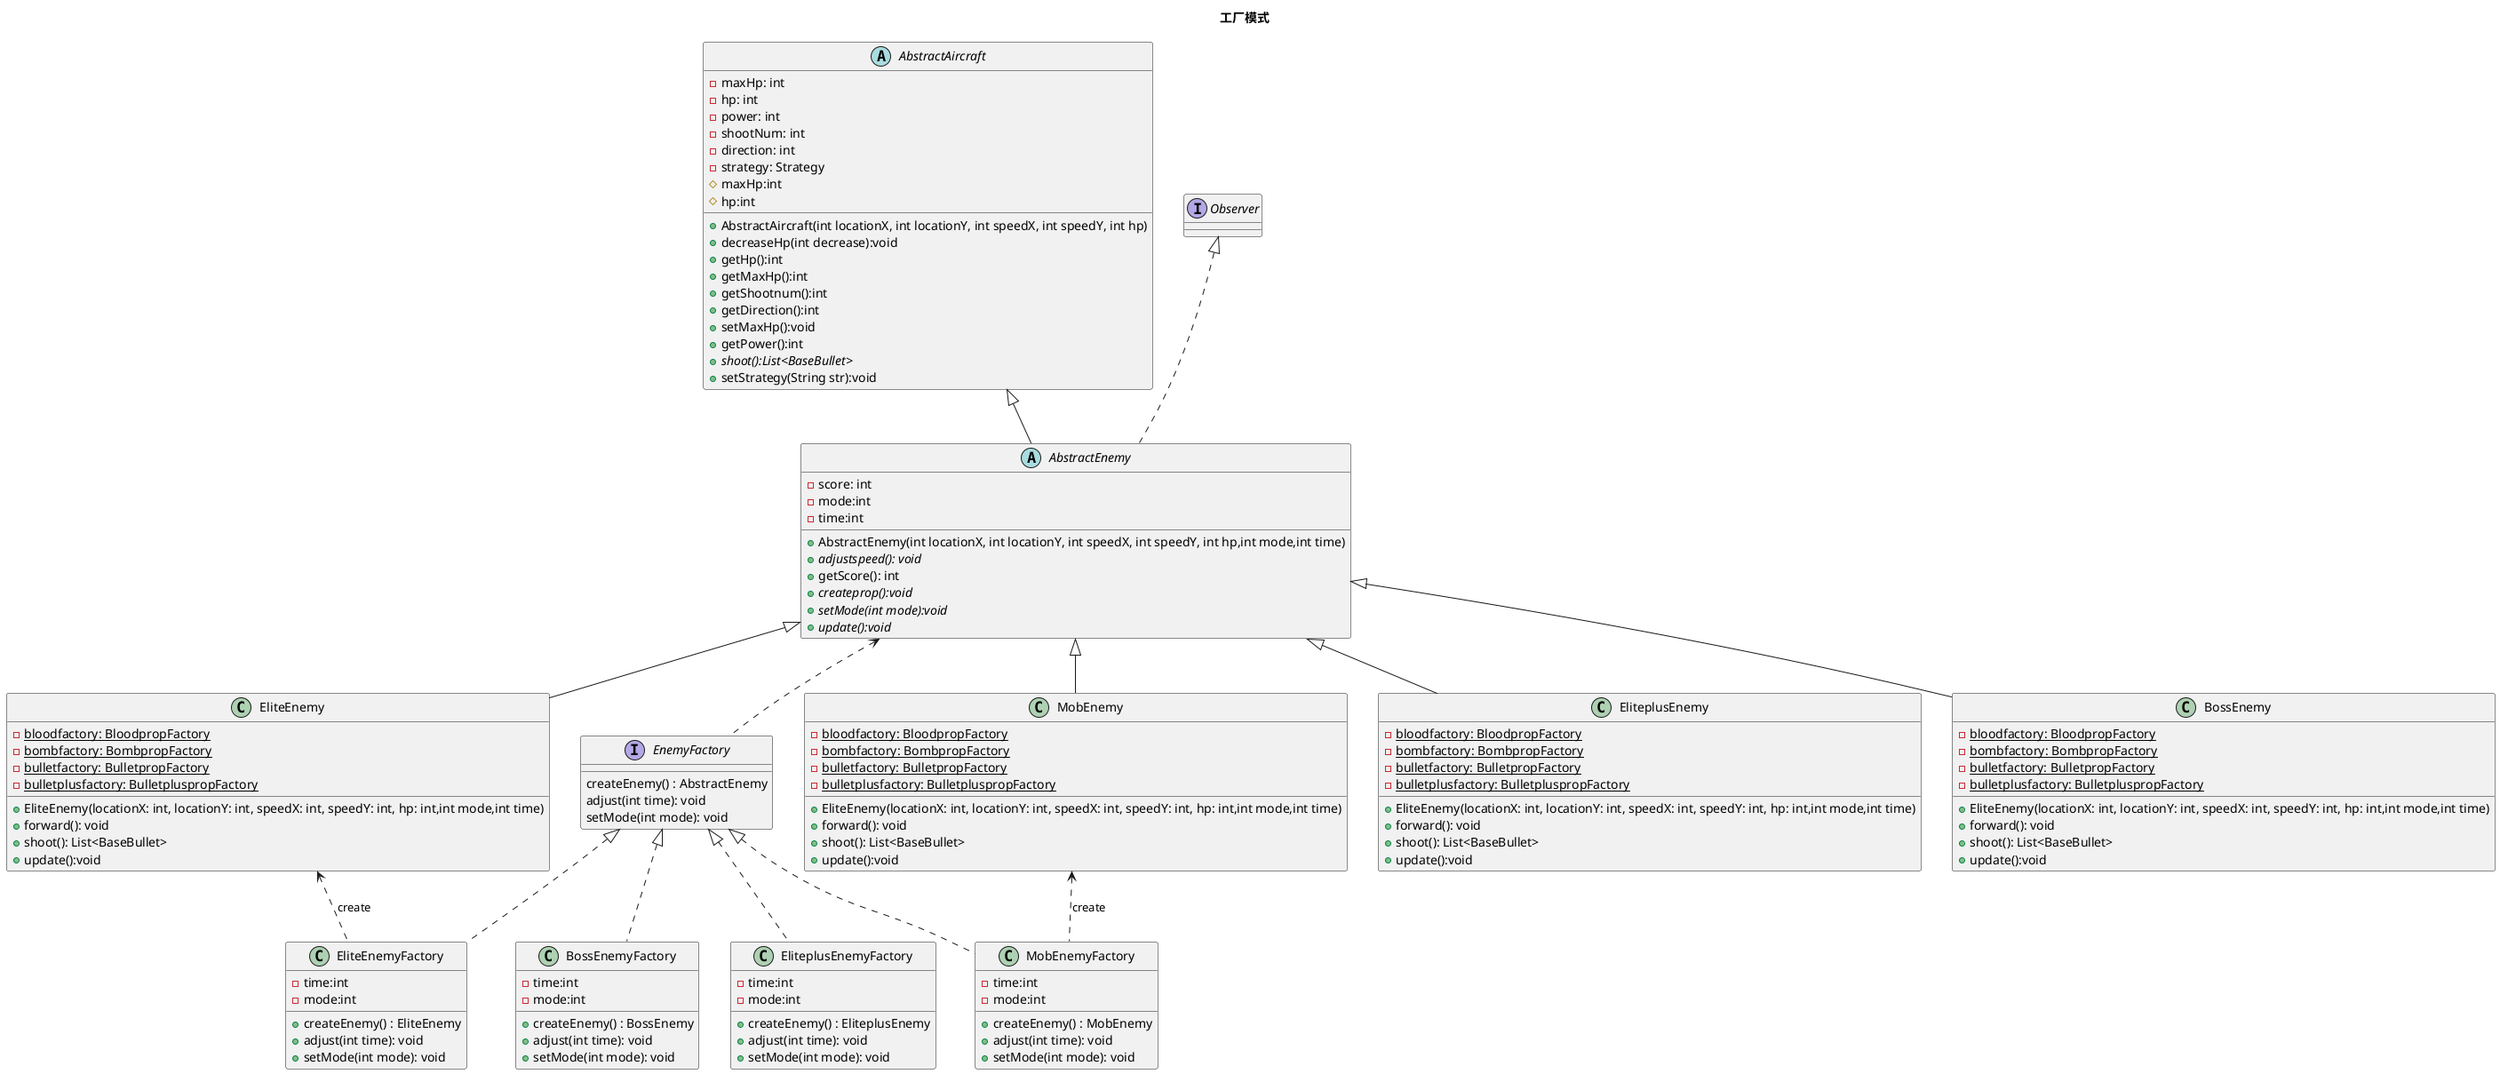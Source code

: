 @startuml
'https://plantuml.com/class-diagram
title 工厂模式
abstract class AbstractAircraft
{
    -maxHp: int
    -hp: int
    -power: int
    -shootNum: int
    -direction: int
    -strategy: Strategy
	# maxHp:int
    # hp:int
    + AbstractAircraft(int locationX, int locationY, int speedX, int speedY, int hp)
    + decreaseHp(int decrease):void
    + getHp():int
    + getMaxHp():int
    + getShootnum():int
    +getDirection():int
    + setMaxHp():void
    + getPower():int
    + {abstract} shoot():List<BaseBullet>
    + setStrategy(String str):void
 }

abstract class AbstractEnemy extends AbstractAircraft implements Observer{
  - score: int
      -mode:int
      -time:int
     + AbstractEnemy(int locationX, int locationY, int speedX, int speedY, int hp,int mode,int time)
  + {abstract}adjustspeed(): void
  + getScore(): int
  + {abstract} createprop():void
  + {abstract} setMode(int mode):void
  + {abstract} update():void
}

class EliteEnemy extends AbstractEnemy {
    -{static}bloodfactory: BloodpropFactory
    -{static}bombfactory: BombpropFactory
    -{static}bulletfactory: BulletpropFactory
    -{static}bulletplusfactory: BulletpluspropFactory
  + EliteEnemy(locationX: int, locationY: int, speedX: int, speedY: int, hp: int,int mode,int time)
  + forward(): void
  + shoot(): List<BaseBullet>
    + update():void
}
class EliteplusEnemy extends AbstractEnemy {
    -{static}bloodfactory: BloodpropFactory
    -{static}bombfactory: BombpropFactory
    -{static}bulletfactory: BulletpropFactory
    -{static}bulletplusfactory: BulletpluspropFactory
  + EliteEnemy(locationX: int, locationY: int, speedX: int, speedY: int, hp: int,int mode,int time)
  + forward(): void
  + shoot(): List<BaseBullet>
      + update():void
}
class MobEnemy extends AbstractEnemy {
    -{static}bloodfactory: BloodpropFactory
    -{static}bombfactory: BombpropFactory
    -{static}bulletfactory: BulletpropFactory
    -{static}bulletplusfactory: BulletpluspropFactory
  + EliteEnemy(locationX: int, locationY: int, speedX: int, speedY: int, hp: int,int mode,int time)
  + forward(): void
  + shoot(): List<BaseBullet>
      + update():void
}

class BossEnemy extends AbstractEnemy{
-{static}bloodfactory: BloodpropFactory
    -{static}bombfactory: BombpropFactory
    -{static}bulletfactory: BulletpropFactory
    -{static}bulletplusfactory: BulletpluspropFactory
  + EliteEnemy(locationX: int, locationY: int, speedX: int, speedY: int, hp: int,int mode,int time)
  + forward(): void
  + shoot(): List<BaseBullet>
      + update():void
}

interface EnemyFactory {
    createEnemy() : AbstractEnemy
    adjust(int time): void
    setMode(int mode): void
}
class EliteEnemyFactory implements EnemyFactory{
    -time:int
    -mode:int
    +createEnemy() : EliteEnemy
    +adjust(int time): void
    +setMode(int mode): void
}
class MobEnemyFactory implements EnemyFactory{
    -time:int
    -mode:int
    +createEnemy() : MobEnemy
    +adjust(int time): void
    +setMode(int mode): void
}
class EliteplusEnemyFactory implements EnemyFactory{
    -time:int
    -mode:int
    +createEnemy() : EliteplusEnemy
    +adjust(int time): void
    +setMode(int mode): void
}
class BossEnemyFactory implements EnemyFactory{
    -time:int
    -mode:int
    +createEnemy() : BossEnemy
    +adjust(int time): void
    +setMode(int mode): void
}
AbstractEnemy<..EnemyFactory
EliteEnemy<.. EliteEnemyFactory:create
MobEnemy<.. MobEnemyFactory:create
@enduml